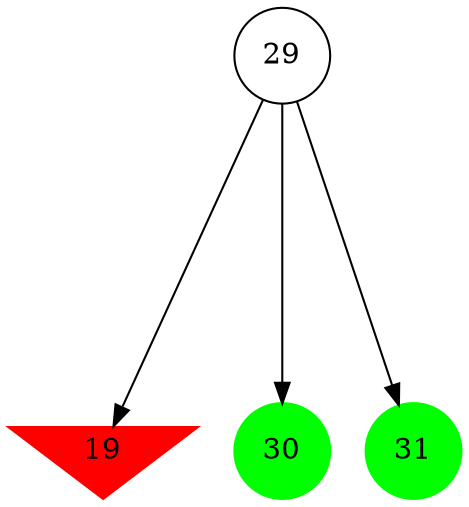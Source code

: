 digraph brain {
	ranksep=2.0;
	19 [shape=invtriangle,style=filled,color=red];
	29 [shape=circle,color=black];
	30 [shape=circle,style=filled,color=green];
	31 [shape=circle,style=filled,color=green];
	29	->	30;
	29	->	19;
	29	->	31;
	{ rank=same; 19; }
	{ rank=same; 29; }
	{ rank=same; 30; 31; }
}
